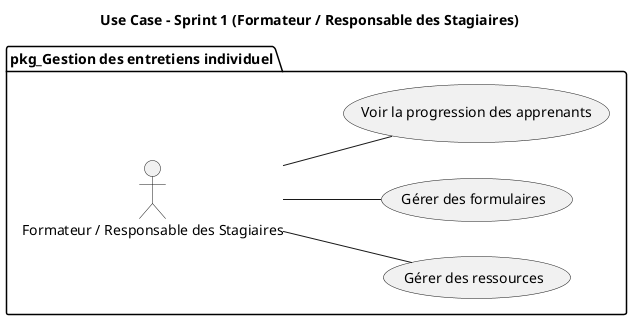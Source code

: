 @startuml
package "pkg_Gestion des entretiens individuel" {
    title Use Case - Sprint 1 (Formateur / Responsable des Stagiaires)

    left to right direction

    actor "Formateur / Responsable des Stagiaires" as RespoFormateur

    usecase "Gérer des ressources" as UC1
    usecase "Gérer des formulaires" as UC2
    usecase "Voir la progression des apprenants" as UC3

    RespoFormateur -- UC1
    RespoFormateur -- UC2
    RespoFormateur -- UC3
}
@enduml
